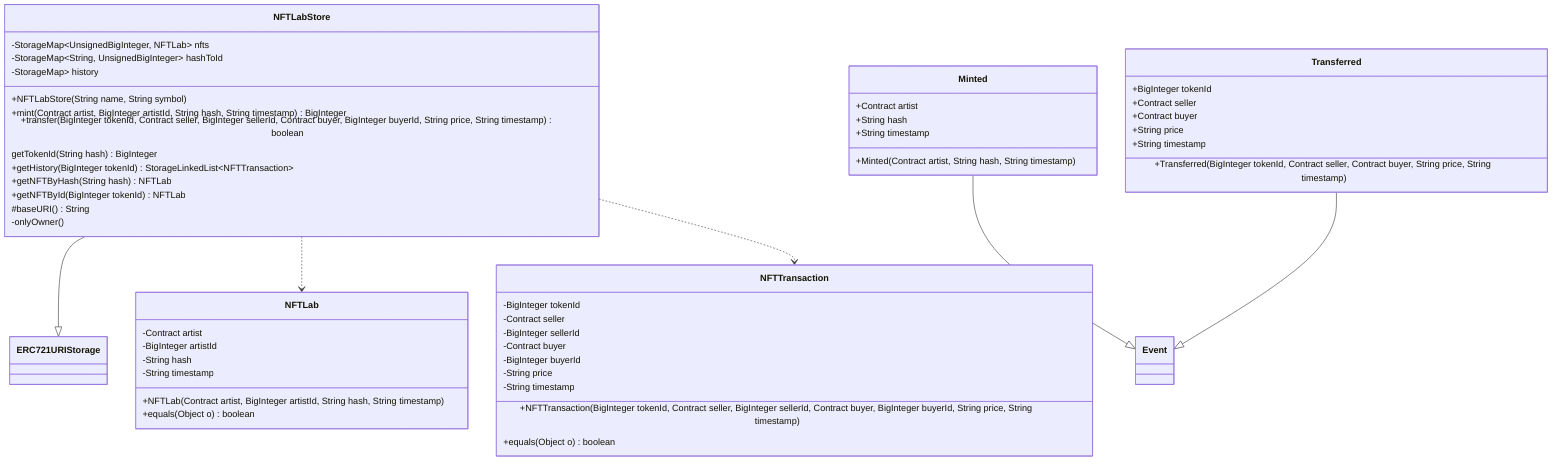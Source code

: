 classDiagram
	class ERC721URIStorage
	class Event

	class NFTLabStore
	NFTLabStore : -StorageMap~UnsignedBigInteger, NFTLab~ nfts
	NFTLabStore : -StorageMap~String, UnsignedBigInteger~ hashToId
	NFTLabStore : -StorageMap<UnsignedBigInteger, StorageLinkedList<NFTTransaction>> history

	NFTLabStore : +NFTLabStore(String name, String symbol)
	NFTLabStore : +mint(Contract artist, BigInteger artistId, String hash, String timestamp) BigInteger
	NFTLabStore : +transfer(BigInteger tokenId, Contract seller, BigInteger sellerId, Contract buyer, BigInteger buyerId, String price, String timestamp) boolean
	NFTLabStore : getTokenId(String hash) BigInteger
	NFTLabStore : +getHistory(BigInteger tokenId) StorageLinkedList~NFTTransaction~
	NFTLabStore : +getNFTByHash(String hash) NFTLab
	NFTLabStore : +getNFTById(BigInteger tokenId) NFTLab
	NFTLabStore : #baseURI() String
	NFTLabStore : -onlyOwner()

  NFTLabStore --|> ERC721URIStorage
	NFTLabStore ..> NFTLab
	NFTLabStore ..> NFTTransaction

	class NFTLab
	NFTLab : -Contract artist
	NFTLab : -BigInteger artistId
	NFTLab : -String hash
	NFTLab : -String timestamp
	NFTLab : +NFTLab(Contract artist, BigInteger artistId, String hash, String timestamp)
	NFTLab : +equals(Object o) boolean

	class NFTTransaction
	NFTTransaction : -BigInteger tokenId
	NFTTransaction : -Contract seller
	NFTTransaction : -BigInteger sellerId
	NFTTransaction : -Contract buyer
	NFTTransaction : -BigInteger buyerId
	NFTTransaction : -String price
	NFTTransaction : -String timestamp
	NFTTransaction : +NFTTransaction(BigInteger tokenId, Contract seller, BigInteger sellerId, Contract buyer, BigInteger buyerId, String price, String timestamp)
	NFTTransaction : +equals(Object o) boolean

	class Minted
	Minted : +Contract artist
	Minted : +String hash
	Minted : +String timestamp
	Minted : +Minted(Contract artist, String hash, String timestamp)

	Minted  --|> Event

	class Transferred
	Transferred : +BigInteger tokenId
	Transferred : +Contract seller
	Transferred : +Contract buyer
	Transferred : +String price
	Transferred : +String timestamp
	Transferred : +Transferred(BigInteger tokenId, Contract seller, Contract buyer, String price, String timestamp)
	
	Transferred  --|> Event